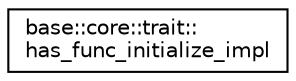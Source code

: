 digraph "クラス階層図"
{
 // LATEX_PDF_SIZE
  edge [fontname="Helvetica",fontsize="10",labelfontname="Helvetica",labelfontsize="10"];
  node [fontname="Helvetica",fontsize="10",shape=record];
  rankdir="LR";
  Node0 [label="base::core::trait::\lhas_func_initialize_impl",height=0.2,width=0.4,color="black", fillcolor="white", style="filled",URL="$structbase_1_1core_1_1trait_1_1has__func__initialize__impl.html",tooltip="メンバ関数を持っているか"];
}
